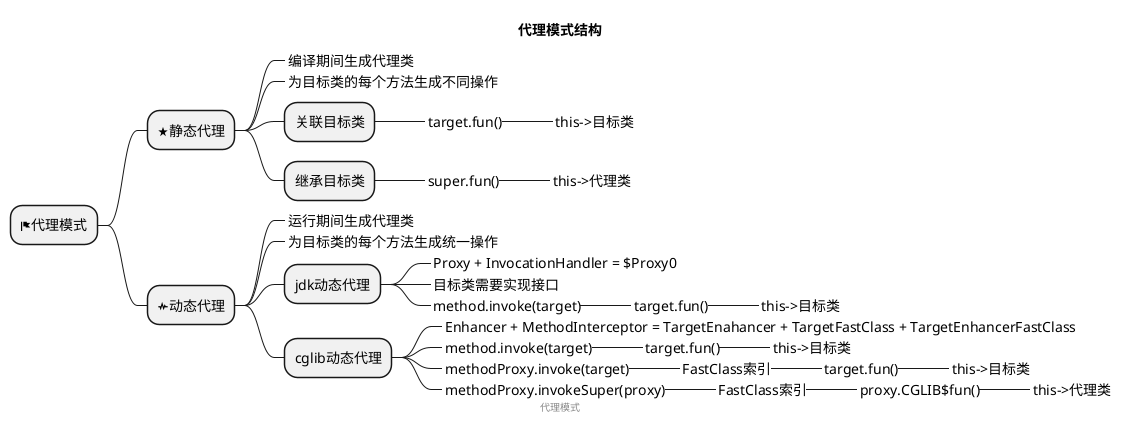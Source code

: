 @startmindmap
'https://plantuml.com/mindmap-diagram


title 代理模式结构

* <&flag>代理模式

'静态代理
** <&star>静态代理
***_ 编译期间生成代理类
***_ 为目标类的每个方法生成不同操作

'关联目标类静态代理
*** 关联目标类
****_ target.fun()
*****_ this->目标类

'继承目标类静态代理
*** 继承目标类
****_ super.fun()
*****_ this->代理类

'动态代理
** <&pulse>动态代理
***_ 运行期间生成代理类
***_ 为目标类的每个方法生成统一操作

'jdk动态代理
*** jdk动态代理
****_ Proxy + InvocationHandler = $Proxy0
****_ 目标类需要实现接口

****_ method.invoke(target)
*****_ target.fun()
******_ this->目标类

'cglib动态代理
*** cglib动态代理
****_ Enhancer + MethodInterceptor = TargetEnahancer + TargetFastClass + TargetEnhancerFastClass

****_ method.invoke(target)
*****_ target.fun()
******_ this->目标类

****_ methodProxy.invoke(target)
*****_ FastClass索引
******_ target.fun()
*******_ this->目标类

****_ methodProxy.invokeSuper(proxy)
*****_ FastClass索引
******_ proxy.CGLIB$fun()
*******_ this->代理类

center footer 代理模式
@endmindmap
